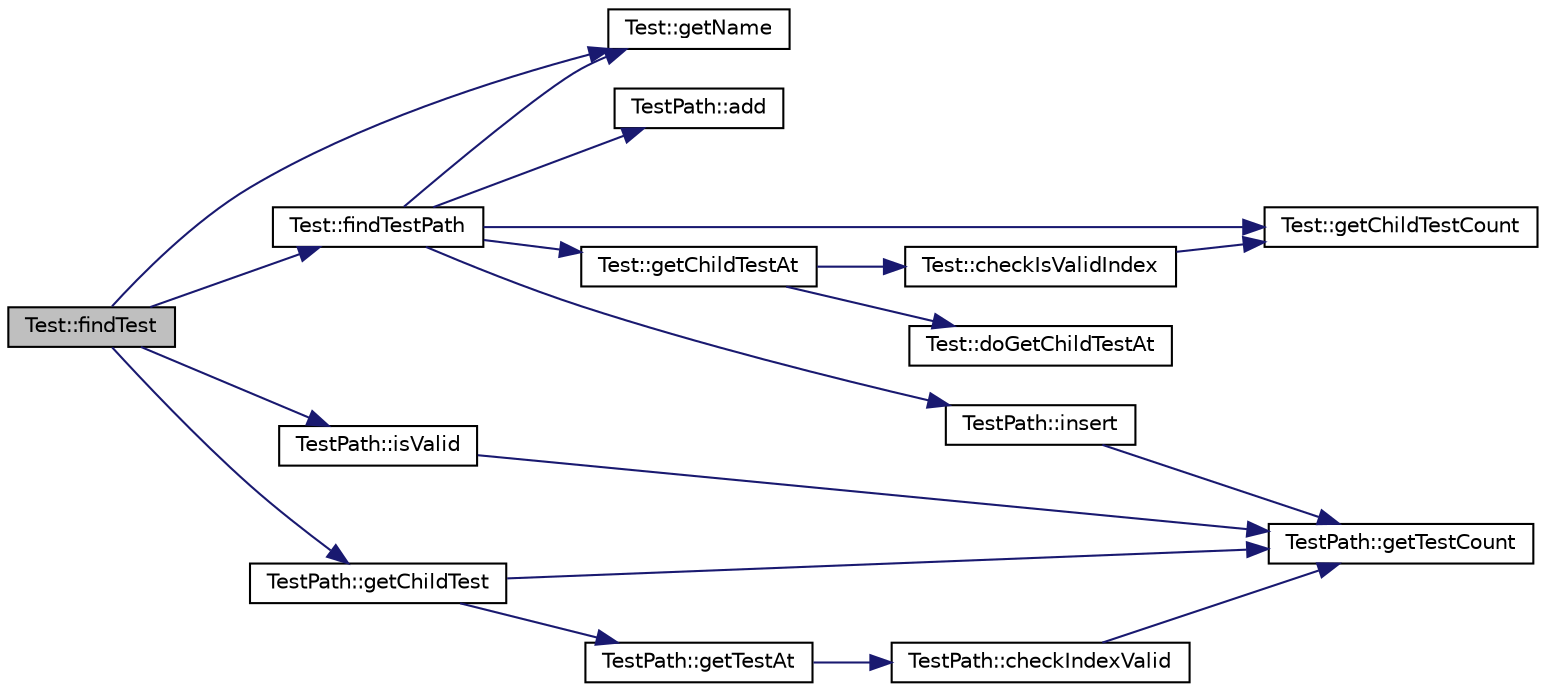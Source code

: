 digraph "Test::findTest"
{
  edge [fontname="Helvetica",fontsize="10",labelfontname="Helvetica",labelfontsize="10"];
  node [fontname="Helvetica",fontsize="10",shape=record];
  rankdir="LR";
  Node1 [label="Test::findTest",height=0.2,width=0.4,color="black", fillcolor="grey75", style="filled", fontcolor="black"];
  Node1 -> Node2 [color="midnightblue",fontsize="10",style="solid"];
  Node2 [label="Test::findTestPath",height=0.2,width=0.4,color="black", fillcolor="white", style="filled",URL="$class_test.html#ac14ebe5c88d6edf0280f1205626a89bd",tooltip="Finds the test with the specified name and its parents test. "];
  Node2 -> Node3 [color="midnightblue",fontsize="10",style="solid"];
  Node3 [label="Test::getName",height=0.2,width=0.4,color="black", fillcolor="white", style="filled",URL="$class_test.html#a5e024da199f811a33264e432c21dcc94",tooltip="Returns the test name. "];
  Node2 -> Node4 [color="midnightblue",fontsize="10",style="solid"];
  Node4 [label="TestPath::add",height=0.2,width=0.4,color="black", fillcolor="white", style="filled",URL="$class_test_path.html#a95d741bf763f472313a6bc6614f29efb",tooltip="Adds a test to the path. "];
  Node2 -> Node5 [color="midnightblue",fontsize="10",style="solid"];
  Node5 [label="Test::getChildTestCount",height=0.2,width=0.4,color="black", fillcolor="white", style="filled",URL="$class_test.html#a7aaab95037b7222573471074c56df85b",tooltip="Returns the number of direct child of the test. "];
  Node2 -> Node6 [color="midnightblue",fontsize="10",style="solid"];
  Node6 [label="Test::getChildTestAt",height=0.2,width=0.4,color="black", fillcolor="white", style="filled",URL="$class_test.html#a5311b8b24ec3d92f749272f5c642d42f",tooltip="Returns the child test of the specified index. "];
  Node6 -> Node7 [color="midnightblue",fontsize="10",style="solid"];
  Node7 [label="Test::checkIsValidIndex",height=0.2,width=0.4,color="black", fillcolor="white", style="filled",URL="$class_test.html#a74f13006fbb12c41bf4afaf1f232b284"];
  Node7 -> Node5 [color="midnightblue",fontsize="10",style="solid"];
  Node6 -> Node8 [color="midnightblue",fontsize="10",style="solid"];
  Node8 [label="Test::doGetChildTestAt",height=0.2,width=0.4,color="black", fillcolor="white", style="filled",URL="$class_test.html#a5c2ca854987799dca293ba78689bf64d",tooltip="Returns the child test of the specified valid index. "];
  Node2 -> Node9 [color="midnightblue",fontsize="10",style="solid"];
  Node9 [label="TestPath::insert",height=0.2,width=0.4,color="black", fillcolor="white", style="filled",URL="$class_test_path.html#afd3a125a947101c345b8dc9f9df4cb97",tooltip="Inserts a test at the specified index. "];
  Node9 -> Node10 [color="midnightblue",fontsize="10",style="solid"];
  Node10 [label="TestPath::getTestCount",height=0.2,width=0.4,color="black", fillcolor="white", style="filled",URL="$class_test_path.html#abddfb30585d9888b4914603071b0676e",tooltip="Returns the number of tests in the path. "];
  Node1 -> Node11 [color="midnightblue",fontsize="10",style="solid"];
  Node11 [label="TestPath::isValid",height=0.2,width=0.4,color="black", fillcolor="white", style="filled",URL="$class_test_path.html#a91506e7abdbadc31bfb3f1fe9daa75fb",tooltip="Tests if the path contains at least one test. "];
  Node11 -> Node10 [color="midnightblue",fontsize="10",style="solid"];
  Node1 -> Node3 [color="midnightblue",fontsize="10",style="solid"];
  Node1 -> Node12 [color="midnightblue",fontsize="10",style="solid"];
  Node12 [label="TestPath::getChildTest",height=0.2,width=0.4,color="black", fillcolor="white", style="filled",URL="$class_test_path.html#a4f3c6d50ae76ea68dd42a1b59c8beb79",tooltip="Get the last test of the path. "];
  Node12 -> Node13 [color="midnightblue",fontsize="10",style="solid"];
  Node13 [label="TestPath::getTestAt",height=0.2,width=0.4,color="black", fillcolor="white", style="filled",URL="$class_test_path.html#ab91b3a4bf8a5881f03f119d1af475e6e",tooltip="Returns the test of the specified index. "];
  Node13 -> Node14 [color="midnightblue",fontsize="10",style="solid"];
  Node14 [label="TestPath::checkIndexValid",height=0.2,width=0.4,color="black", fillcolor="white", style="filled",URL="$class_test_path.html#aebf839170b1a9e8199dd26f307028b6a",tooltip="Checks that the specified test index is within valid range. "];
  Node14 -> Node10 [color="midnightblue",fontsize="10",style="solid"];
  Node12 -> Node10 [color="midnightblue",fontsize="10",style="solid"];
}
